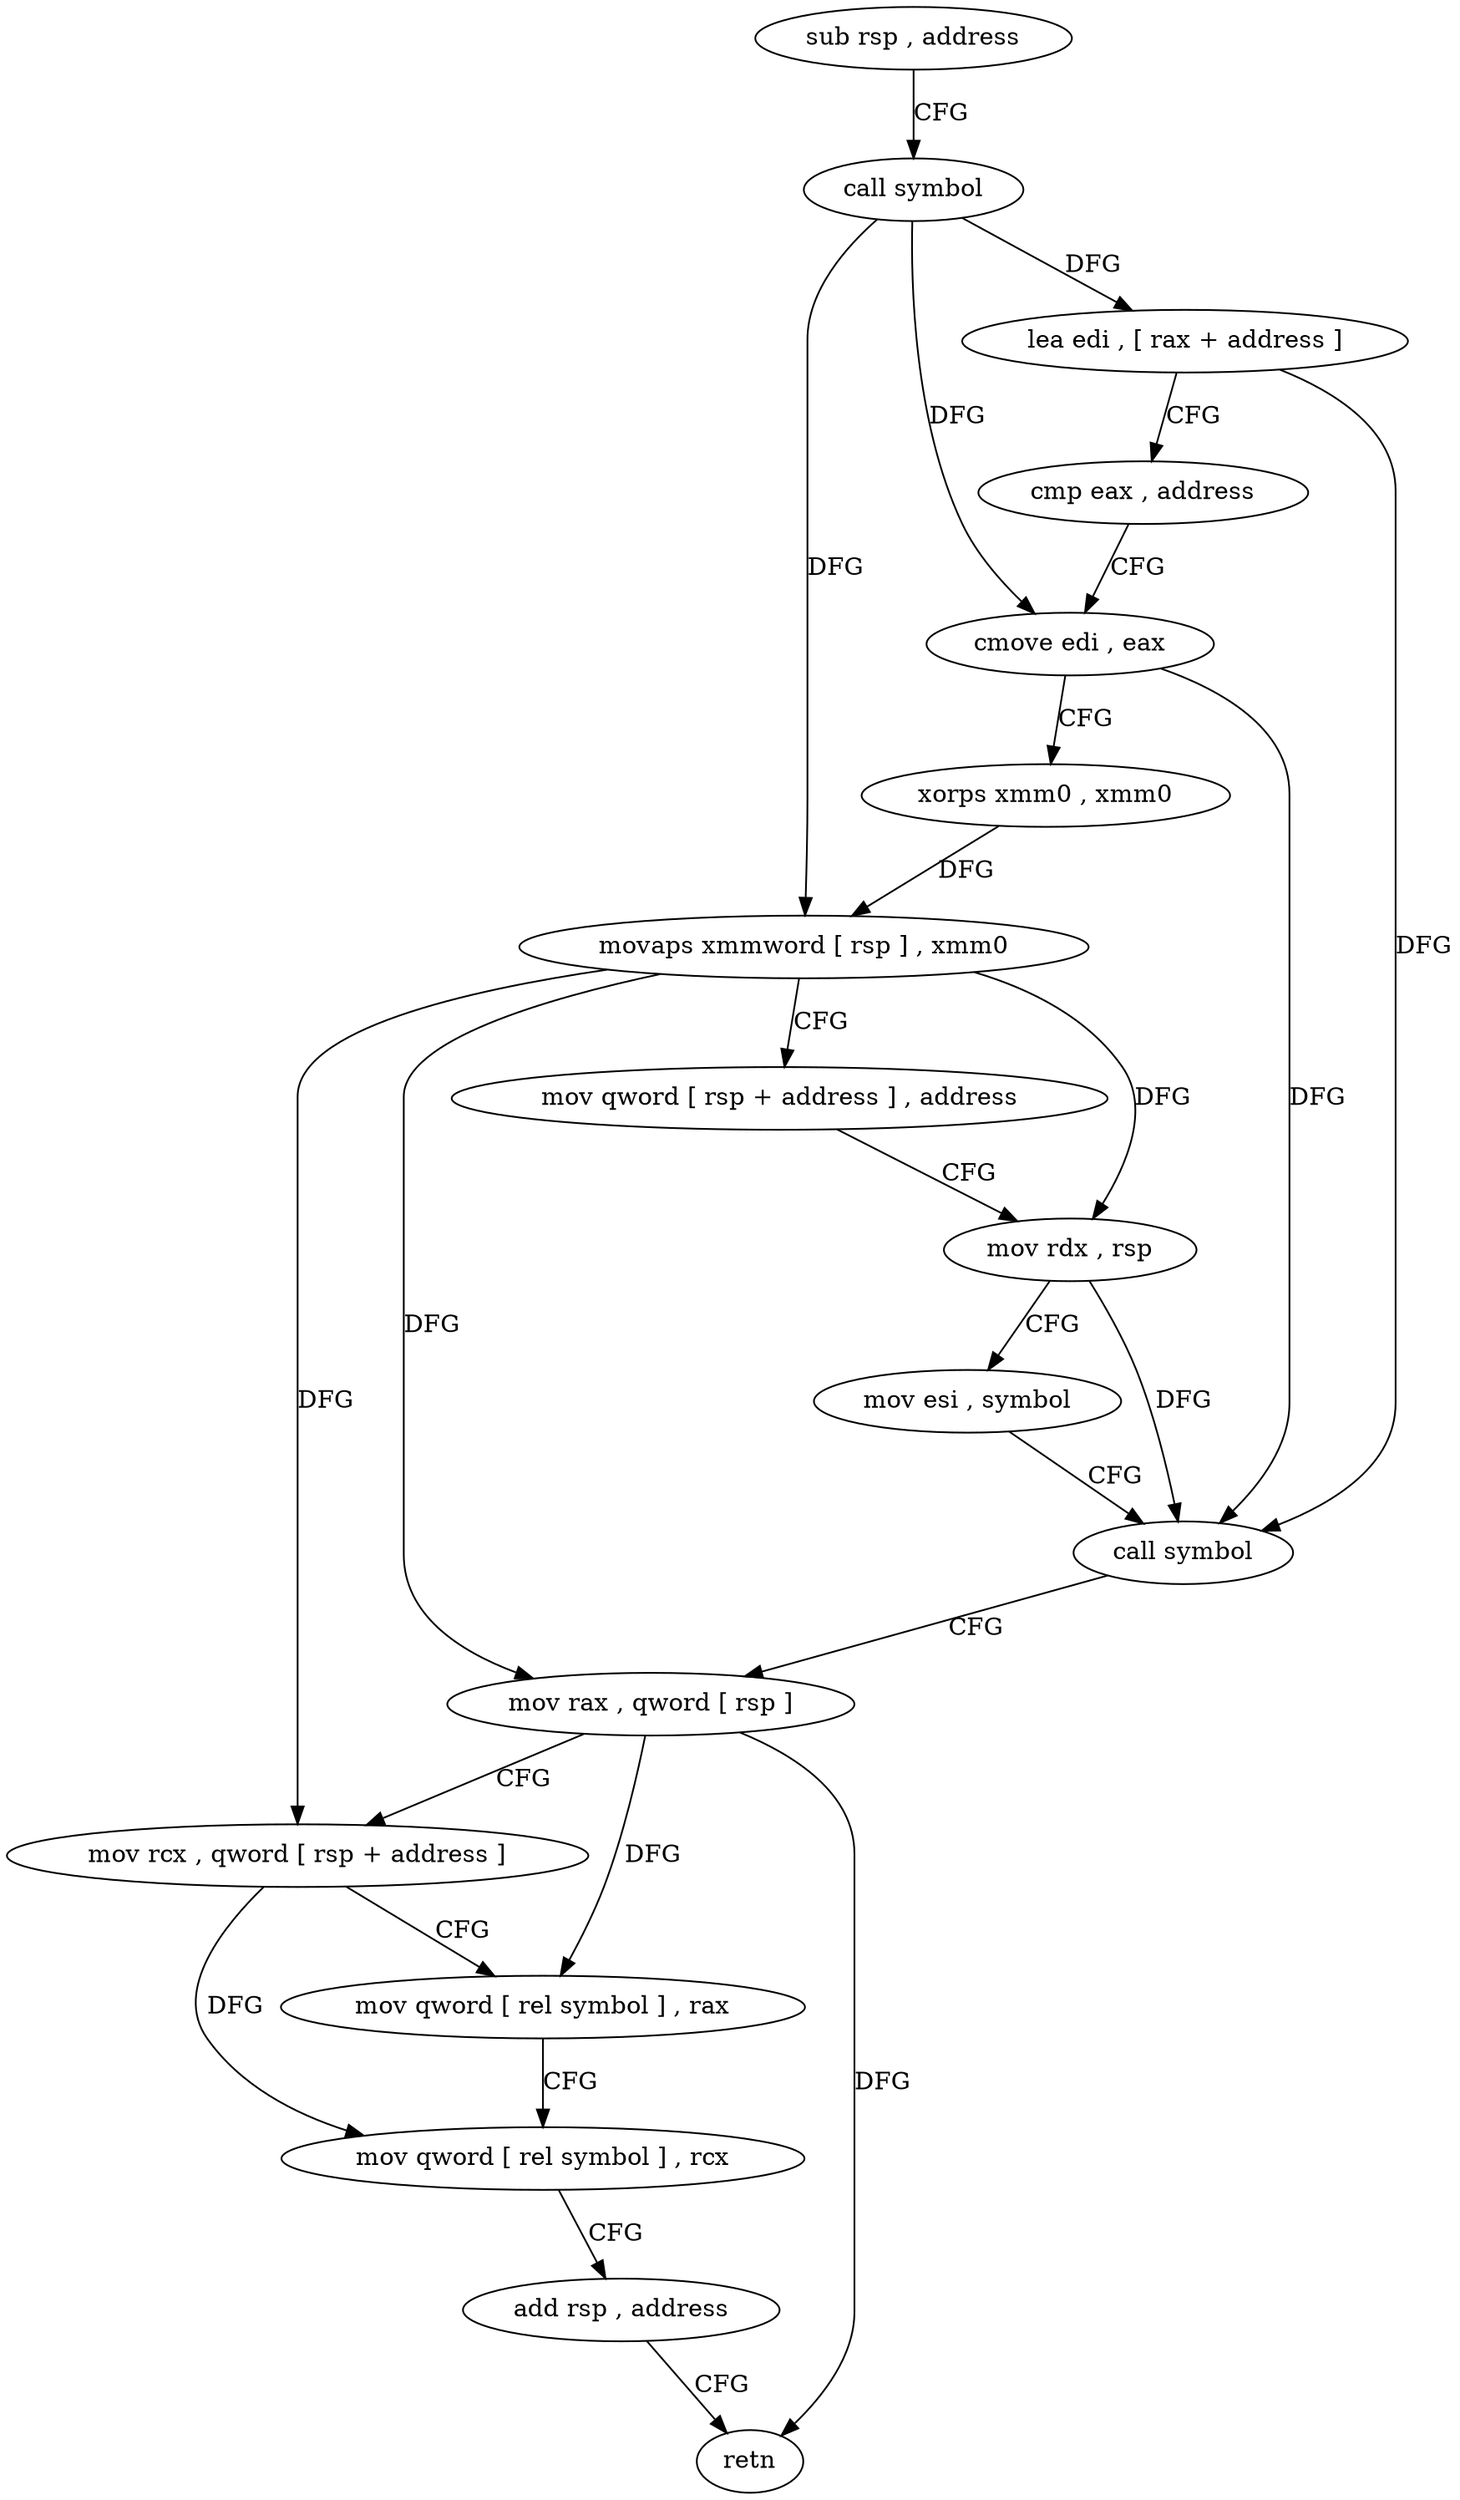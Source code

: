 digraph "func" {
"4254096" [label = "sub rsp , address" ]
"4254100" [label = "call symbol" ]
"4254105" [label = "lea edi , [ rax + address ]" ]
"4254108" [label = "cmp eax , address" ]
"4254113" [label = "cmove edi , eax" ]
"4254116" [label = "xorps xmm0 , xmm0" ]
"4254119" [label = "movaps xmmword [ rsp ] , xmm0" ]
"4254123" [label = "mov qword [ rsp + address ] , address" ]
"4254132" [label = "mov rdx , rsp" ]
"4254135" [label = "mov esi , symbol" ]
"4254140" [label = "call symbol" ]
"4254145" [label = "mov rax , qword [ rsp ]" ]
"4254149" [label = "mov rcx , qword [ rsp + address ]" ]
"4254154" [label = "mov qword [ rel symbol ] , rax" ]
"4254161" [label = "mov qword [ rel symbol ] , rcx" ]
"4254168" [label = "add rsp , address" ]
"4254172" [label = "retn" ]
"4254096" -> "4254100" [ label = "CFG" ]
"4254100" -> "4254105" [ label = "DFG" ]
"4254100" -> "4254113" [ label = "DFG" ]
"4254100" -> "4254119" [ label = "DFG" ]
"4254105" -> "4254108" [ label = "CFG" ]
"4254105" -> "4254140" [ label = "DFG" ]
"4254108" -> "4254113" [ label = "CFG" ]
"4254113" -> "4254116" [ label = "CFG" ]
"4254113" -> "4254140" [ label = "DFG" ]
"4254116" -> "4254119" [ label = "DFG" ]
"4254119" -> "4254123" [ label = "CFG" ]
"4254119" -> "4254145" [ label = "DFG" ]
"4254119" -> "4254149" [ label = "DFG" ]
"4254119" -> "4254132" [ label = "DFG" ]
"4254123" -> "4254132" [ label = "CFG" ]
"4254132" -> "4254135" [ label = "CFG" ]
"4254132" -> "4254140" [ label = "DFG" ]
"4254135" -> "4254140" [ label = "CFG" ]
"4254140" -> "4254145" [ label = "CFG" ]
"4254145" -> "4254149" [ label = "CFG" ]
"4254145" -> "4254154" [ label = "DFG" ]
"4254145" -> "4254172" [ label = "DFG" ]
"4254149" -> "4254154" [ label = "CFG" ]
"4254149" -> "4254161" [ label = "DFG" ]
"4254154" -> "4254161" [ label = "CFG" ]
"4254161" -> "4254168" [ label = "CFG" ]
"4254168" -> "4254172" [ label = "CFG" ]
}
